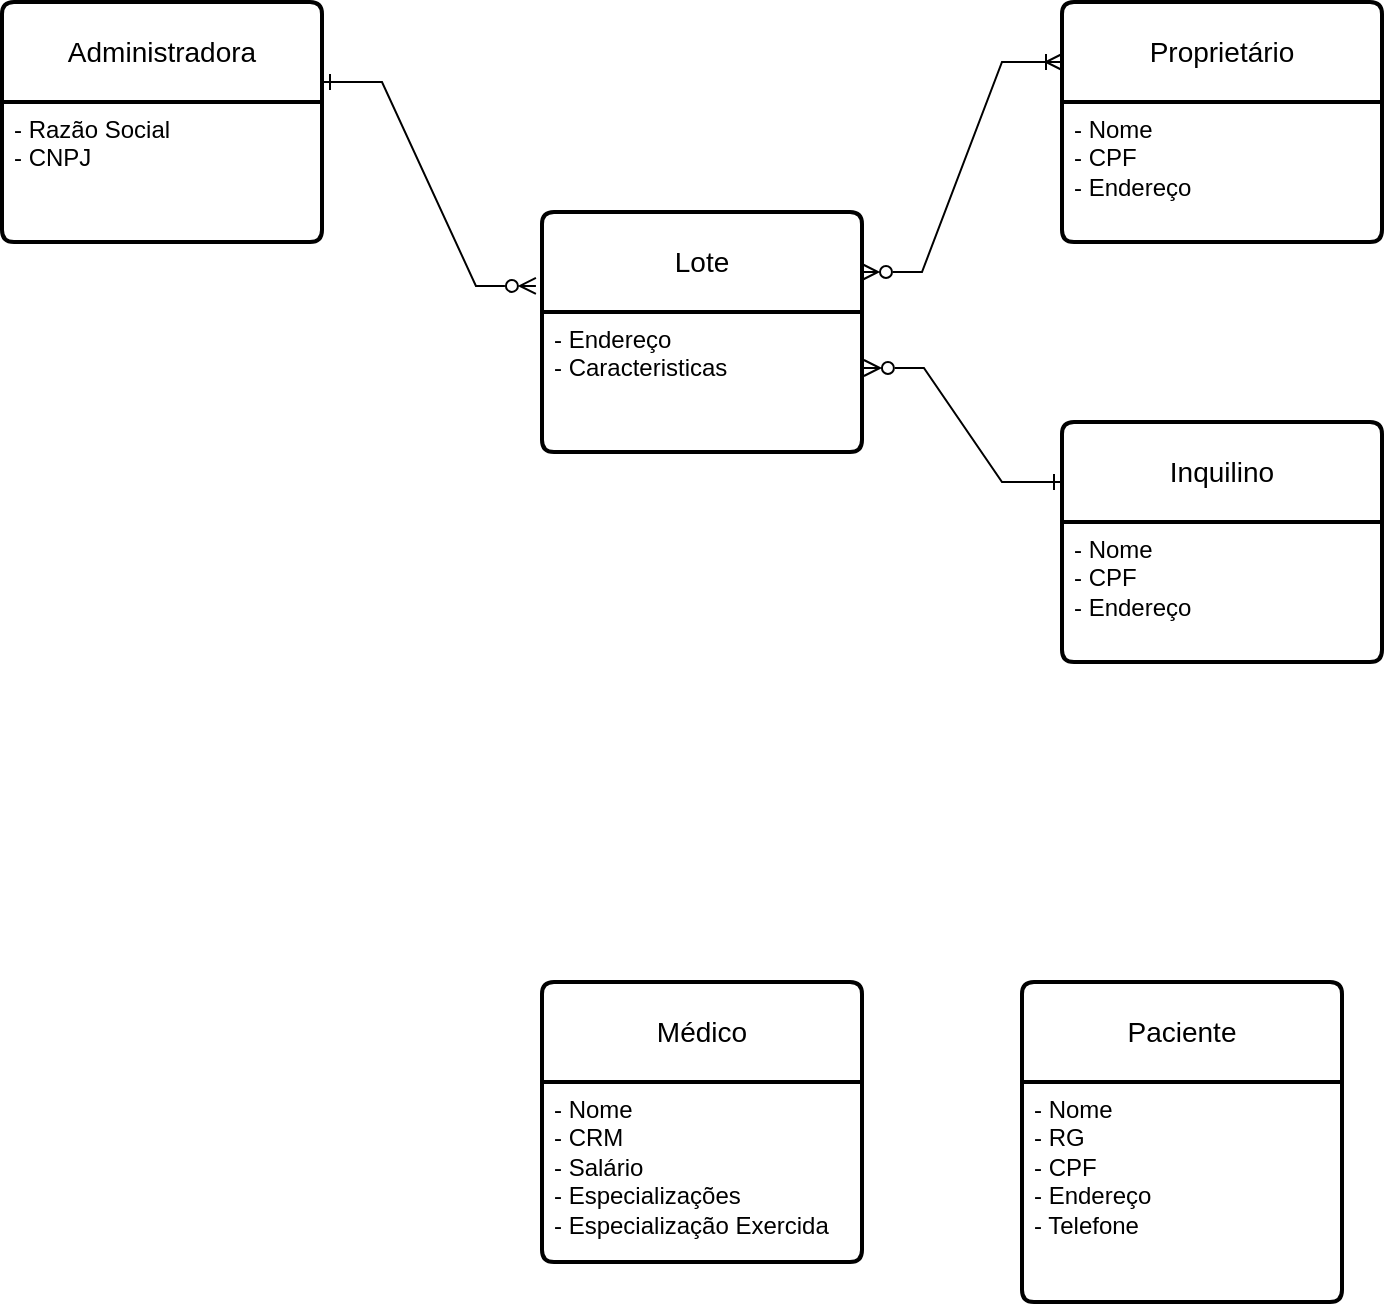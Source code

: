 <mxfile version="21.1.2" type="github">
  <diagram name="Página-1" id="Xd5rq1ed5FGLDgRt0UHT">
    <mxGraphModel dx="607" dy="312" grid="1" gridSize="10" guides="1" tooltips="1" connect="1" arrows="1" fold="1" page="1" pageScale="1" pageWidth="827" pageHeight="1169" math="0" shadow="0">
      <root>
        <mxCell id="0" />
        <mxCell id="1" parent="0" />
        <mxCell id="jDHJwdDlQx3v_MVg6vnI-1" value="Administradora" style="swimlane;childLayout=stackLayout;horizontal=1;startSize=50;horizontalStack=0;rounded=1;fontSize=14;fontStyle=0;strokeWidth=2;resizeParent=0;resizeLast=1;shadow=0;dashed=0;align=center;arcSize=4;whiteSpace=wrap;html=1;" vertex="1" parent="1">
          <mxGeometry x="180" y="480" width="160" height="120" as="geometry" />
        </mxCell>
        <mxCell id="jDHJwdDlQx3v_MVg6vnI-2" value="- Razão Social&lt;br&gt;- CNPJ" style="align=left;strokeColor=none;fillColor=none;spacingLeft=4;fontSize=12;verticalAlign=top;resizable=0;rotatable=0;part=1;html=1;" vertex="1" parent="jDHJwdDlQx3v_MVg6vnI-1">
          <mxGeometry y="50" width="160" height="70" as="geometry" />
        </mxCell>
        <mxCell id="jDHJwdDlQx3v_MVg6vnI-3" value="Lote" style="swimlane;childLayout=stackLayout;horizontal=1;startSize=50;horizontalStack=0;rounded=1;fontSize=14;fontStyle=0;strokeWidth=2;resizeParent=0;resizeLast=1;shadow=0;dashed=0;align=center;arcSize=4;whiteSpace=wrap;html=1;" vertex="1" parent="1">
          <mxGeometry x="450" y="585" width="160" height="120" as="geometry" />
        </mxCell>
        <mxCell id="jDHJwdDlQx3v_MVg6vnI-4" value="- Endereço&lt;br&gt;- Caracteristicas" style="align=left;strokeColor=none;fillColor=none;spacingLeft=4;fontSize=12;verticalAlign=top;resizable=0;rotatable=0;part=1;html=1;" vertex="1" parent="jDHJwdDlQx3v_MVg6vnI-3">
          <mxGeometry y="50" width="160" height="70" as="geometry" />
        </mxCell>
        <mxCell id="jDHJwdDlQx3v_MVg6vnI-5" value="Proprietário" style="swimlane;childLayout=stackLayout;horizontal=1;startSize=50;horizontalStack=0;rounded=1;fontSize=14;fontStyle=0;strokeWidth=2;resizeParent=0;resizeLast=1;shadow=0;dashed=0;align=center;arcSize=4;whiteSpace=wrap;html=1;" vertex="1" parent="1">
          <mxGeometry x="710" y="480" width="160" height="120" as="geometry" />
        </mxCell>
        <mxCell id="jDHJwdDlQx3v_MVg6vnI-6" value="- Nome&lt;br&gt;- CPF&lt;br&gt;- Endereço" style="align=left;strokeColor=none;fillColor=none;spacingLeft=4;fontSize=12;verticalAlign=top;resizable=0;rotatable=0;part=1;html=1;" vertex="1" parent="jDHJwdDlQx3v_MVg6vnI-5">
          <mxGeometry y="50" width="160" height="70" as="geometry" />
        </mxCell>
        <mxCell id="jDHJwdDlQx3v_MVg6vnI-7" value="Inquilino" style="swimlane;childLayout=stackLayout;horizontal=1;startSize=50;horizontalStack=0;rounded=1;fontSize=14;fontStyle=0;strokeWidth=2;resizeParent=0;resizeLast=1;shadow=0;dashed=0;align=center;arcSize=4;whiteSpace=wrap;html=1;" vertex="1" parent="1">
          <mxGeometry x="710" y="690" width="160" height="120" as="geometry" />
        </mxCell>
        <mxCell id="jDHJwdDlQx3v_MVg6vnI-8" value="- Nome&lt;br style=&quot;border-color: var(--border-color);&quot;&gt;- CPF&lt;br style=&quot;border-color: var(--border-color);&quot;&gt;- Endereço" style="align=left;strokeColor=none;fillColor=none;spacingLeft=4;fontSize=12;verticalAlign=top;resizable=0;rotatable=0;part=1;html=1;" vertex="1" parent="jDHJwdDlQx3v_MVg6vnI-7">
          <mxGeometry y="50" width="160" height="70" as="geometry" />
        </mxCell>
        <mxCell id="jDHJwdDlQx3v_MVg6vnI-10" value="" style="edgeStyle=entityRelationEdgeStyle;fontSize=12;html=1;endArrow=ERzeroToMany;endFill=0;rounded=0;entryX=-0.019;entryY=0.308;entryDx=0;entryDy=0;entryPerimeter=0;startArrow=ERone;startFill=0;" edge="1" parent="1" target="jDHJwdDlQx3v_MVg6vnI-3">
          <mxGeometry width="100" height="100" relative="1" as="geometry">
            <mxPoint x="340" y="520" as="sourcePoint" />
            <mxPoint x="440" y="420" as="targetPoint" />
          </mxGeometry>
        </mxCell>
        <mxCell id="jDHJwdDlQx3v_MVg6vnI-12" value="" style="edgeStyle=entityRelationEdgeStyle;fontSize=12;html=1;endArrow=ERoneToMany;endFill=0;rounded=0;entryX=0;entryY=0.25;entryDx=0;entryDy=0;exitX=1;exitY=0.25;exitDx=0;exitDy=0;startArrow=ERzeroToMany;startFill=0;" edge="1" parent="1" source="jDHJwdDlQx3v_MVg6vnI-3" target="jDHJwdDlQx3v_MVg6vnI-5">
          <mxGeometry width="100" height="100" relative="1" as="geometry">
            <mxPoint x="550" y="700" as="sourcePoint" />
            <mxPoint x="650" y="600" as="targetPoint" />
          </mxGeometry>
        </mxCell>
        <mxCell id="jDHJwdDlQx3v_MVg6vnI-14" value="" style="edgeStyle=entityRelationEdgeStyle;fontSize=12;html=1;endArrow=ERone;endFill=0;rounded=0;entryX=0;entryY=0.25;entryDx=0;entryDy=0;exitX=1.006;exitY=0.4;exitDx=0;exitDy=0;exitPerimeter=0;startArrow=ERzeroToMany;startFill=0;" edge="1" parent="1" source="jDHJwdDlQx3v_MVg6vnI-4" target="jDHJwdDlQx3v_MVg6vnI-7">
          <mxGeometry width="100" height="100" relative="1" as="geometry">
            <mxPoint x="530" y="720" as="sourcePoint" />
            <mxPoint x="630" y="620" as="targetPoint" />
          </mxGeometry>
        </mxCell>
        <mxCell id="jDHJwdDlQx3v_MVg6vnI-15" value="Médico" style="swimlane;childLayout=stackLayout;horizontal=1;startSize=50;horizontalStack=0;rounded=1;fontSize=14;fontStyle=0;strokeWidth=2;resizeParent=0;resizeLast=1;shadow=0;dashed=0;align=center;arcSize=4;whiteSpace=wrap;html=1;" vertex="1" parent="1">
          <mxGeometry x="450" y="970" width="160" height="140" as="geometry" />
        </mxCell>
        <mxCell id="jDHJwdDlQx3v_MVg6vnI-16" value="- Nome&lt;br&gt;- CRM&lt;br&gt;- Salário&lt;br&gt;- Especializações&lt;br&gt;- Especialização Exercida" style="align=left;strokeColor=none;fillColor=none;spacingLeft=4;fontSize=12;verticalAlign=top;resizable=0;rotatable=0;part=1;html=1;" vertex="1" parent="jDHJwdDlQx3v_MVg6vnI-15">
          <mxGeometry y="50" width="160" height="90" as="geometry" />
        </mxCell>
        <mxCell id="jDHJwdDlQx3v_MVg6vnI-18" value="Paciente" style="swimlane;childLayout=stackLayout;horizontal=1;startSize=50;horizontalStack=0;rounded=1;fontSize=14;fontStyle=0;strokeWidth=2;resizeParent=0;resizeLast=1;shadow=0;dashed=0;align=center;arcSize=4;whiteSpace=wrap;html=1;" vertex="1" parent="1">
          <mxGeometry x="690" y="970" width="160" height="160" as="geometry" />
        </mxCell>
        <mxCell id="jDHJwdDlQx3v_MVg6vnI-19" value="- Nome&lt;br&gt;- RG&lt;br&gt;- CPF&lt;br&gt;- Endereço&lt;br&gt;- Telefone" style="align=left;strokeColor=none;fillColor=none;spacingLeft=4;fontSize=12;verticalAlign=top;resizable=0;rotatable=0;part=1;html=1;" vertex="1" parent="jDHJwdDlQx3v_MVg6vnI-18">
          <mxGeometry y="50" width="160" height="110" as="geometry" />
        </mxCell>
      </root>
    </mxGraphModel>
  </diagram>
</mxfile>
